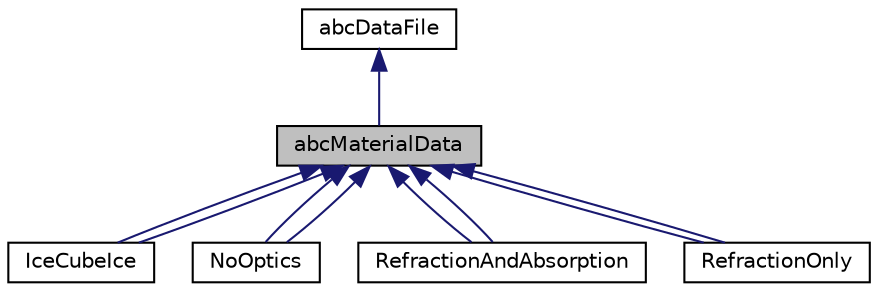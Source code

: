 digraph "abcMaterialData"
{
 // LATEX_PDF_SIZE
  edge [fontname="Helvetica",fontsize="10",labelfontname="Helvetica",labelfontsize="10"];
  node [fontname="Helvetica",fontsize="10",shape=record];
  Node1 [label="abcMaterialData",height=0.2,width=0.4,color="black", fillcolor="grey75", style="filled", fontcolor="black",tooltip="Abstract base class for material data extraction from a json file."];
  Node2 -> Node1 [dir="back",color="midnightblue",fontsize="10",style="solid",fontname="Helvetica"];
  Node2 [label="abcDataFile",height=0.2,width=0.4,color="black", fillcolor="white", style="filled",URL="$classabc_data_file.html",tooltip="This is an abstract base class that provides an interface for handling data files in the simulation."];
  Node1 -> Node3 [dir="back",color="midnightblue",fontsize="10",style="solid",fontname="Helvetica"];
  Node3 [label="IceCubeIce",height=0.2,width=0.4,color="black", fillcolor="white", style="filled",URL="$class_ice_cube_ice.html",tooltip="This class is responsible for the creation and property extraction of IceCube's ice."];
  Node1 -> Node3 [dir="back",color="midnightblue",fontsize="10",style="solid",fontname="Helvetica"];
  Node1 -> Node4 [dir="back",color="midnightblue",fontsize="10",style="solid",fontname="Helvetica"];
  Node4 [label="NoOptics",height=0.2,width=0.4,color="black", fillcolor="white", style="filled",URL="$class_no_optics.html",tooltip="This class is responsible for handling materials without defined optical properties."];
  Node1 -> Node4 [dir="back",color="midnightblue",fontsize="10",style="solid",fontname="Helvetica"];
  Node1 -> Node5 [dir="back",color="midnightblue",fontsize="10",style="solid",fontname="Helvetica"];
  Node5 [label="RefractionAndAbsorption",height=0.2,width=0.4,color="black", fillcolor="white", style="filled",URL="$class_refraction_and_absorption.html",tooltip="This class is responsible for handling materials with both a defined refractive index and absorption ..."];
  Node1 -> Node5 [dir="back",color="midnightblue",fontsize="10",style="solid",fontname="Helvetica"];
  Node1 -> Node6 [dir="back",color="midnightblue",fontsize="10",style="solid",fontname="Helvetica"];
  Node6 [label="RefractionOnly",height=0.2,width=0.4,color="black", fillcolor="white", style="filled",URL="$class_refraction_only.html",tooltip="This class is responsible for handling materials with only defined refractive index."];
  Node1 -> Node6 [dir="back",color="midnightblue",fontsize="10",style="solid",fontname="Helvetica"];
}
